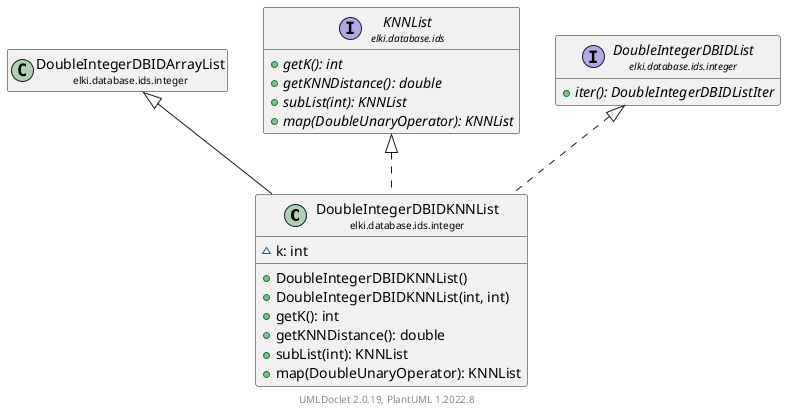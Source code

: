 @startuml
    remove .*\.(Instance|Par|Parameterizer|Factory)$
    set namespaceSeparator none
    hide empty fields
    hide empty methods

    class "<size:14>DoubleIntegerDBIDKNNList\n<size:10>elki.database.ids.integer" as elki.database.ids.integer.DoubleIntegerDBIDKNNList [[DoubleIntegerDBIDKNNList.html]] {
        ~k: int
        +DoubleIntegerDBIDKNNList()
        +DoubleIntegerDBIDKNNList(int, int)
        +getK(): int
        +getKNNDistance(): double
        +subList(int): KNNList
        +map(DoubleUnaryOperator): KNNList
    }

    class "<size:14>DoubleIntegerDBIDArrayList\n<size:10>elki.database.ids.integer" as elki.database.ids.integer.DoubleIntegerDBIDArrayList [[DoubleIntegerDBIDArrayList.html]]
    interface "<size:14>KNNList\n<size:10>elki.database.ids" as elki.database.ids.KNNList [[../KNNList.html]] {
        {abstract} +getK(): int
        {abstract} +getKNNDistance(): double
        {abstract} +subList(int): KNNList
        {abstract} +map(DoubleUnaryOperator): KNNList
    }
    interface "<size:14>DoubleIntegerDBIDList\n<size:10>elki.database.ids.integer" as elki.database.ids.integer.DoubleIntegerDBIDList [[DoubleIntegerDBIDList.html]] {
        {abstract} +iter(): DoubleIntegerDBIDListIter
    }

    elki.database.ids.integer.DoubleIntegerDBIDArrayList <|-- elki.database.ids.integer.DoubleIntegerDBIDKNNList
    elki.database.ids.KNNList <|.. elki.database.ids.integer.DoubleIntegerDBIDKNNList
    elki.database.ids.integer.DoubleIntegerDBIDList <|.. elki.database.ids.integer.DoubleIntegerDBIDKNNList

    center footer UMLDoclet 2.0.19, PlantUML 1.2022.8
@enduml
